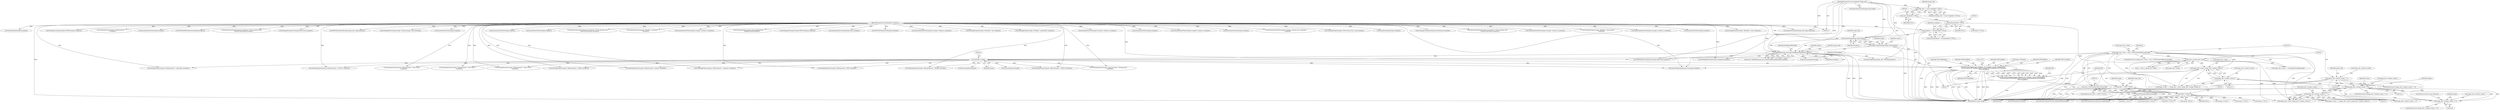 digraph "0_ImageMagick_6e48aa92ff4e6e95424300ecd52a9ea453c19c60@pointer" {
"1001394" [label="(Call,image_info->scene+image_info->number_scenes-1)"];
"1000265" [label="(Call,image_info->scene < (size_t) TIFFNumberOfDirectories(tiff))"];
"1000269" [label="(Call,(size_t) TIFFNumberOfDirectories(tiff))"];
"1000271" [label="(Call,TIFFNumberOfDirectories(tiff))"];
"1000243" [label="(Call,tiff == (TIFF *) NULL)"];
"1000225" [label="(Call,tiff=TIFFClientOpen(image->filename,\"rb\",(thandle_t) image,TIFFReadBlob,\n    TIFFWriteBlob,TIFFSeekBlob,TIFFCloseBlob,TIFFGetBlobSize,TIFFMapBlob,\n    TIFFUnmapBlob))"];
"1000227" [label="(Call,TIFFClientOpen(image->filename,\"rb\",(thandle_t) image,TIFFReadBlob,\n    TIFFWriteBlob,TIFFSeekBlob,TIFFCloseBlob,TIFFGetBlobSize,TIFFMapBlob,\n    TIFFUnmapBlob))"];
"1000232" [label="(Call,(thandle_t) image)"];
"1000202" [label="(Call,OpenBlob(image_info,image,ReadBinaryBlobMode,exception))"];
"1000197" [label="(Call,AcquireImage(image_info,exception))"];
"1000157" [label="(Call,image_info != (const ImageInfo *) NULL)"];
"1000117" [label="(MethodParameterIn,const ImageInfo *image_info)"];
"1000159" [label="(Call,(const ImageInfo *) NULL)"];
"1000184" [label="(Call,exception != (ExceptionInfo *) NULL)"];
"1000118" [label="(MethodParameterIn,ExceptionInfo *exception)"];
"1000186" [label="(Call,(ExceptionInfo *) NULL)"];
"1000195" [label="(Call,image=AcquireImage(image_info,exception))"];
"1000245" [label="(Call,(TIFF *) NULL)"];
"1000280" [label="(Call,(ssize_t) image_info->scene)"];
"1001398" [label="(Call,image_info->number_scenes-1)"];
"1001384" [label="(Call,image_info->number_scenes != 0)"];
"1000258" [label="(Call,image_info->number_scenes != 0)"];
"1003390" [label="(Call,image_info->number_scenes-1)"];
"1003376" [label="(Call,image_info->number_scenes != 0)"];
"1000227" [label="(Call,TIFFClientOpen(image->filename,\"rb\",(thandle_t) image,TIFFReadBlob,\n    TIFFWriteBlob,TIFFSeekBlob,TIFFCloseBlob,TIFFGetBlobSize,TIFFMapBlob,\n    TIFFUnmapBlob))"];
"1000204" [label="(Identifier,image)"];
"1000241" [label="(Identifier,TIFFUnmapBlob)"];
"1001383" [label="(ControlStructure,if (image_info->number_scenes != 0))"];
"1000226" [label="(Identifier,tiff)"];
"1001404" [label="(ControlStructure,goto next_tiff_frame;)"];
"1003377" [label="(Call,image_info->number_scenes)"];
"1000544" [label="(Call,SetImageProperty(image,\"tiff:photometric\",\"separated\",exception))"];
"1000727" [label="(Call,SetImageColorspace(image,CMYKColorspace,exception))"];
"1000118" [label="(MethodParameterIn,ExceptionInfo *exception)"];
"1000203" [label="(Identifier,image_info)"];
"1000623" [label="(Call,GetImageProperty(image,\"tiff:photometric\",\n          exception))"];
"1000264" [label="(ControlStructure,if (image_info->scene < (size_t) TIFFNumberOfDirectories(tiff)))"];
"1002126" [label="(Call,SyncAuthenticPixels(image,exception))"];
"1000760" [label="(Call,TIFFGetEXIFProperties(tiff,image,exception))"];
"1002115" [label="(Call,ImportQuantumPixels(image,(CacheView *) NULL,quantum_info,\n            quantum_type,pixels,exception))"];
"1002746" [label="(Call,SetImageStorageClass(image,DirectClass,exception))"];
"1000484" [label="(Call,SetImageProperty(image,\"tiff:photometric\",\"palette\",exception))"];
"1000257" [label="(ControlStructure,if (image_info->number_scenes != 0))"];
"1000250" [label="(Identifier,image)"];
"1000272" [label="(Identifier,tiff)"];
"1000183" [label="(Call,assert(exception != (ExceptionInfo *) NULL))"];
"1000739" [label="(Call,TIFFGetProfiles(tiff,image,image_info->ping,exception))"];
"1000201" [label="(Identifier,status)"];
"1001149" [label="(Call,(QuantumInfo *) NULL)"];
"1001407" [label="(Call,SetImageExtent(image,image->columns,image->rows,exception))"];
"1002500" [label="(Call,SyncAuthenticPixels(image,exception))"];
"1000260" [label="(Identifier,image_info)"];
"1003457" [label="(Call,TIFFReadPhotoshopLayers(image,image_info,exception))"];
"1000312" [label="(Call,AcquireNextImage(image_info,image,exception))"];
"1000225" [label="(Call,tiff=TIFFClientOpen(image->filename,\"rb\",(thandle_t) image,TIFFReadBlob,\n    TIFFWriteBlob,TIFFSeekBlob,TIFFCloseBlob,TIFFGetBlobSize,TIFFMapBlob,\n    TIFFUnmapBlob))"];
"1000355" [label="(Call,TIFFGetField(tiff,TIFFTAG_IMAGEWIDTH,&width))"];
"1000188" [label="(Identifier,NULL)"];
"1000222" [label="(Call,SetMagickThreadValue(tiff_exception,exception))"];
"1001384" [label="(Call,image_info->number_scenes != 0)"];
"1000185" [label="(Identifier,exception)"];
"1000199" [label="(Identifier,exception)"];
"1000752" [label="(Call,GetImageOption(image_info,\"tiff:exif-properties\"))"];
"1000258" [label="(Call,image_info->number_scenes != 0)"];
"1001390" [label="(Call,image->scene >= (image_info->scene+image_info->number_scenes-1))"];
"1000564" [label="(Call,SetImageProperty(image,\"tiff:photometric\",\"unknown\",exception))"];
"1000265" [label="(Call,image_info->scene < (size_t) TIFFNumberOfDirectories(tiff))"];
"1000524" [label="(Call,SetImageProperty(image,\"tiff:photometric\",\"LOGLUV\",exception))"];
"1001925" [label="(Call,SyncAuthenticPixels(image,exception))"];
"1002685" [label="(Call,SyncAuthenticPixels(image,exception))"];
"1003469" [label="(Call,image_info->scene >= GetImageListLength(image))"];
"1000119" [label="(Block,)"];
"1003394" [label="(Literal,1)"];
"1000159" [label="(Call,(const ImageInfo *) NULL)"];
"1000198" [label="(Identifier,image_info)"];
"1000217" [label="(Call,(Image *) NULL)"];
"1000157" [label="(Call,image_info != (const ImageInfo *) NULL)"];
"1000554" [label="(Call,SetImageProperty(image,\"tiff:photometric\",\"YCBCR\",exception))"];
"1000909" [label="(Call,(float *) NULL)"];
"1000259" [label="(Call,image_info->number_scenes)"];
"1003410" [label="(Call,AcquireNextImage(image_info,image,exception))"];
"1000117" [label="(MethodParameterIn,const ImageInfo *image_info)"];
"1001395" [label="(Call,image_info->scene)"];
"1001914" [label="(Call,ImportQuantumPixels(image,(CacheView *) NULL,quantum_info,\n            quantum_type,pixels,exception))"];
"1000235" [label="(Identifier,TIFFReadBlob)"];
"1000306" [label="(Call,DestroyImageList(image))"];
"1000245" [label="(Call,(TIFF *) NULL)"];
"1001398" [label="(Call,image_info->number_scenes-1)"];
"1000242" [label="(ControlStructure,if (tiff == (TIFF *) NULL))"];
"1001575" [label="(Call,SetImageProperty(image,\"tiff:alpha\",\"associated\",\n                  exception))"];
"1000282" [label="(Call,image_info->scene)"];
"1000228" [label="(Call,image->filename)"];
"1003481" [label="(Call,(Image *)NULL)"];
"1000232" [label="(Call,(thandle_t) image)"];
"1003391" [label="(Call,image_info->number_scenes)"];
"1001392" [label="(Identifier,image)"];
"1003384" [label="(Identifier,image)"];
"1003386" [label="(Call,image_info->scene+image_info->number_scenes-1)"];
"1003487" [label="(MethodReturn,static Image *)"];
"1003202" [label="(Call,QueueAuthenticPixels(image,0,y,image->columns,1,exception))"];
"1000474" [label="(Call,SetImageProperty(image,\"tiff:photometric\",\"min-is-white\",\n          exception))"];
"1003380" [label="(Literal,0)"];
"1001388" [label="(Literal,0)"];
"1000161" [label="(Identifier,NULL)"];
"1001092" [label="(Call,SetImageProperty(image,\"jpeg:sampling-factor\",\n                 sampling_factor,exception))"];
"1000452" [label="(Call,SetImageProperty(image,\"quantum:format\",\"floating-point\",\n        exception))"];
"1000267" [label="(Identifier,image_info)"];
"1000254" [label="(Call,(Image *) NULL)"];
"1000719" [label="(Call,SetImageColorspace(image,GRAYColorspace,exception))"];
"1001425" [label="(Call,AcquireQuantumInfo(image_info,image))"];
"1000200" [label="(Call,status=OpenBlob(image_info,image,ReadBinaryBlobMode,exception))"];
"1000186" [label="(Call,(ExceptionInfo *) NULL)"];
"1000184" [label="(Call,exception != (ExceptionInfo *) NULL)"];
"1000309" [label="(Call,(Image *) NULL)"];
"1000195" [label="(Call,image=AcquireImage(image_info,exception))"];
"1000342" [label="(Literal,0)"];
"1001176" [label="(Call,AcquireImageColormap(image,colors,exception))"];
"1000534" [label="(Call,SetImageProperty(image,\"tiff:photometric\",\"MASK\",exception))"];
"1000746" [label="(Call,TIFFGetProperties(tiff,image,exception))"];
"1000292" [label="(Call,TIFFReadDirectory(tiff))"];
"1002379" [label="(Call,QueueAuthenticPixels(image,0,y,image->columns,1,exception))"];
"1000269" [label="(Call,(size_t) TIFFNumberOfDirectories(tiff))"];
"1000266" [label="(Call,image_info->scene)"];
"1000240" [label="(Identifier,TIFFMapBlob)"];
"1003397" [label="(Identifier,status)"];
"1000234" [label="(Identifier,image)"];
"1001402" [label="(Literal,1)"];
"1000197" [label="(Call,AcquireImage(image_info,exception))"];
"1000687" [label="(Call,SetImageProperty(image,\"tiff:endian\",\"lsb\",exception))"];
"1000244" [label="(Identifier,tiff)"];
"1001524" [label="(Call,SetImageProperty(image,\"tiff:alpha\",\"unspecified\",exception))"];
"1002207" [label="(Call,GetAuthenticPixels(image,0,y,image->columns,1,exception))"];
"1001394" [label="(Call,image_info->scene+image_info->number_scenes-1)"];
"1000494" [label="(Call,SetImageProperty(image,\"tiff:photometric\",\"RGB\",exception))"];
"1000158" [label="(Identifier,image_info)"];
"1000196" [label="(Identifier,image)"];
"1000271" [label="(Call,TIFFNumberOfDirectories(tiff))"];
"1000238" [label="(Identifier,TIFFCloseBlob)"];
"1002304" [label="(Call,SyncAuthenticPixels(image,exception))"];
"1003375" [label="(ControlStructure,if (image_info->number_scenes != 0))"];
"1002097" [label="(Call,QueueAuthenticPixels(image,0,y,image->columns,1,exception))"];
"1000276" [label="(Identifier,i)"];
"1003292" [label="(Call,SyncAuthenticPixels(image,exception))"];
"1000320" [label="(Call,(Image *) NULL)"];
"1000262" [label="(Literal,0)"];
"1002837" [label="(Call,QueueAuthenticPixels(image,0,y,image->columns,rows_remaining,\n            exception))"];
"1000464" [label="(Call,SetImageProperty(image,\"tiff:photometric\",\"min-is-black\",\n          exception))"];
"1000239" [label="(Identifier,TIFFGetBlobSize)"];
"1000156" [label="(Call,assert(image_info != (const ImageInfo *) NULL))"];
"1000280" [label="(Call,(ssize_t) image_info->scene)"];
"1001621" [label="(Call,SetImageProperty(image,\"tiff:rows-per-strip\",value,exception))"];
"1003390" [label="(Call,image_info->number_scenes-1)"];
"1000348" [label="(Call,TIFFPrintDirectory(tiff,stdout,MagickFalse))"];
"1001399" [label="(Call,image_info->number_scenes)"];
"1003462" [label="(Call,image_info->number_scenes != 0)"];
"1003345" [label="(Call,DecodeLabImage(image,exception))"];
"1000247" [label="(Identifier,NULL)"];
"1003376" [label="(Call,image_info->number_scenes != 0)"];
"1000514" [label="(Call,SetImageProperty(image,\"tiff:photometric\",\"CIE Log2(L)\",\n          exception))"];
"1000251" [label="(Call,DestroyImageList(image))"];
"1000214" [label="(Call,DestroyImageList(image))"];
"1000205" [label="(Identifier,ReadBinaryBlobMode)"];
"1000236" [label="(Identifier,TIFFWriteBlob)"];
"1000735" [label="(Call,SetImageColorspace(image,LabColorspace,exception))"];
"1002293" [label="(Call,ImportQuantumPixels(image,(CacheView *) NULL,quantum_info,\n              quantum_type,pixels,exception))"];
"1000947" [label="(Call,(float *) NULL)"];
"1002560" [label="(Call,QueueAuthenticPixels(image,0,y,image->columns,1,exception))"];
"1000231" [label="(Literal,\"rb\")"];
"1003382" [label="(Call,image->scene >= (image_info->scene+image_info->number_scenes-1))"];
"1000237" [label="(Identifier,TIFFSeekBlob)"];
"1000206" [label="(Identifier,exception)"];
"1001589" [label="(Call,SetImageProperty(image,\"tiff:alpha\",\"unassociated\",\n                  exception))"];
"1001896" [label="(Call,QueueAuthenticPixels(image,0,y,image->columns,1,exception))"];
"1000243" [label="(Call,tiff == (TIFF *) NULL)"];
"1003059" [label="(Call,SyncAuthenticPixels(image,exception))"];
"1000504" [label="(Call,SetImageProperty(image,\"tiff:photometric\",\"CIELAB\",exception))"];
"1000701" [label="(Call,SetImageProperty(image,\"tiff:endian\",\"msb\",exception))"];
"1001373" [label="(Call,GetImageDepth(image,exception))"];
"1001385" [label="(Call,image_info->number_scenes)"];
"1000278" [label="(Call,i < (ssize_t) image_info->scene)"];
"1000202" [label="(Call,OpenBlob(image_info,image,ReadBinaryBlobMode,exception))"];
"1001394" -> "1001390"  [label="AST: "];
"1001394" -> "1001398"  [label="CFG: "];
"1001395" -> "1001394"  [label="AST: "];
"1001398" -> "1001394"  [label="AST: "];
"1001390" -> "1001394"  [label="CFG: "];
"1001394" -> "1003487"  [label="DDG: "];
"1001394" -> "1003487"  [label="DDG: "];
"1000265" -> "1001394"  [label="DDG: "];
"1000280" -> "1001394"  [label="DDG: "];
"1001398" -> "1001394"  [label="DDG: "];
"1001398" -> "1001394"  [label="DDG: "];
"1000265" -> "1000264"  [label="AST: "];
"1000265" -> "1000269"  [label="CFG: "];
"1000266" -> "1000265"  [label="AST: "];
"1000269" -> "1000265"  [label="AST: "];
"1000276" -> "1000265"  [label="CFG: "];
"1000342" -> "1000265"  [label="CFG: "];
"1000265" -> "1003487"  [label="DDG: "];
"1000265" -> "1003487"  [label="DDG: "];
"1000265" -> "1003487"  [label="DDG: "];
"1000269" -> "1000265"  [label="DDG: "];
"1000265" -> "1000280"  [label="DDG: "];
"1000265" -> "1001390"  [label="DDG: "];
"1000265" -> "1003382"  [label="DDG: "];
"1000265" -> "1003386"  [label="DDG: "];
"1000265" -> "1003469"  [label="DDG: "];
"1000269" -> "1000271"  [label="CFG: "];
"1000270" -> "1000269"  [label="AST: "];
"1000271" -> "1000269"  [label="AST: "];
"1000269" -> "1003487"  [label="DDG: "];
"1000271" -> "1000269"  [label="DDG: "];
"1000271" -> "1000272"  [label="CFG: "];
"1000272" -> "1000271"  [label="AST: "];
"1000243" -> "1000271"  [label="DDG: "];
"1000271" -> "1000292"  [label="DDG: "];
"1000271" -> "1000348"  [label="DDG: "];
"1000271" -> "1000355"  [label="DDG: "];
"1000243" -> "1000242"  [label="AST: "];
"1000243" -> "1000245"  [label="CFG: "];
"1000244" -> "1000243"  [label="AST: "];
"1000245" -> "1000243"  [label="AST: "];
"1000250" -> "1000243"  [label="CFG: "];
"1000260" -> "1000243"  [label="CFG: "];
"1000243" -> "1003487"  [label="DDG: "];
"1000243" -> "1003487"  [label="DDG: "];
"1000243" -> "1003487"  [label="DDG: "];
"1000225" -> "1000243"  [label="DDG: "];
"1000245" -> "1000243"  [label="DDG: "];
"1000243" -> "1000348"  [label="DDG: "];
"1000243" -> "1000355"  [label="DDG: "];
"1000225" -> "1000119"  [label="AST: "];
"1000225" -> "1000227"  [label="CFG: "];
"1000226" -> "1000225"  [label="AST: "];
"1000227" -> "1000225"  [label="AST: "];
"1000244" -> "1000225"  [label="CFG: "];
"1000225" -> "1003487"  [label="DDG: "];
"1000227" -> "1000225"  [label="DDG: "];
"1000227" -> "1000225"  [label="DDG: "];
"1000227" -> "1000225"  [label="DDG: "];
"1000227" -> "1000225"  [label="DDG: "];
"1000227" -> "1000225"  [label="DDG: "];
"1000227" -> "1000225"  [label="DDG: "];
"1000227" -> "1000225"  [label="DDG: "];
"1000227" -> "1000225"  [label="DDG: "];
"1000227" -> "1000225"  [label="DDG: "];
"1000227" -> "1000225"  [label="DDG: "];
"1000227" -> "1000241"  [label="CFG: "];
"1000228" -> "1000227"  [label="AST: "];
"1000231" -> "1000227"  [label="AST: "];
"1000232" -> "1000227"  [label="AST: "];
"1000235" -> "1000227"  [label="AST: "];
"1000236" -> "1000227"  [label="AST: "];
"1000237" -> "1000227"  [label="AST: "];
"1000238" -> "1000227"  [label="AST: "];
"1000239" -> "1000227"  [label="AST: "];
"1000240" -> "1000227"  [label="AST: "];
"1000241" -> "1000227"  [label="AST: "];
"1000227" -> "1003487"  [label="DDG: "];
"1000227" -> "1003487"  [label="DDG: "];
"1000227" -> "1003487"  [label="DDG: "];
"1000227" -> "1003487"  [label="DDG: "];
"1000227" -> "1003487"  [label="DDG: "];
"1000227" -> "1003487"  [label="DDG: "];
"1000227" -> "1003487"  [label="DDG: "];
"1000227" -> "1003487"  [label="DDG: "];
"1000227" -> "1003487"  [label="DDG: "];
"1000232" -> "1000227"  [label="DDG: "];
"1000232" -> "1000234"  [label="CFG: "];
"1000233" -> "1000232"  [label="AST: "];
"1000234" -> "1000232"  [label="AST: "];
"1000235" -> "1000232"  [label="CFG: "];
"1000202" -> "1000232"  [label="DDG: "];
"1000232" -> "1000251"  [label="DDG: "];
"1000232" -> "1000306"  [label="DDG: "];
"1000232" -> "1000312"  [label="DDG: "];
"1000232" -> "1000452"  [label="DDG: "];
"1000232" -> "1000464"  [label="DDG: "];
"1000232" -> "1000474"  [label="DDG: "];
"1000232" -> "1000484"  [label="DDG: "];
"1000232" -> "1000494"  [label="DDG: "];
"1000232" -> "1000504"  [label="DDG: "];
"1000232" -> "1000514"  [label="DDG: "];
"1000232" -> "1000524"  [label="DDG: "];
"1000232" -> "1000534"  [label="DDG: "];
"1000232" -> "1000544"  [label="DDG: "];
"1000232" -> "1000554"  [label="DDG: "];
"1000232" -> "1000564"  [label="DDG: "];
"1000202" -> "1000200"  [label="AST: "];
"1000202" -> "1000206"  [label="CFG: "];
"1000203" -> "1000202"  [label="AST: "];
"1000204" -> "1000202"  [label="AST: "];
"1000205" -> "1000202"  [label="AST: "];
"1000206" -> "1000202"  [label="AST: "];
"1000200" -> "1000202"  [label="CFG: "];
"1000202" -> "1003487"  [label="DDG: "];
"1000202" -> "1003487"  [label="DDG: "];
"1000202" -> "1003487"  [label="DDG: "];
"1000202" -> "1000200"  [label="DDG: "];
"1000202" -> "1000200"  [label="DDG: "];
"1000202" -> "1000200"  [label="DDG: "];
"1000202" -> "1000200"  [label="DDG: "];
"1000197" -> "1000202"  [label="DDG: "];
"1000197" -> "1000202"  [label="DDG: "];
"1000117" -> "1000202"  [label="DDG: "];
"1000195" -> "1000202"  [label="DDG: "];
"1000118" -> "1000202"  [label="DDG: "];
"1000202" -> "1000214"  [label="DDG: "];
"1000202" -> "1000222"  [label="DDG: "];
"1000202" -> "1000312"  [label="DDG: "];
"1000202" -> "1000752"  [label="DDG: "];
"1000202" -> "1003457"  [label="DDG: "];
"1000197" -> "1000195"  [label="AST: "];
"1000197" -> "1000199"  [label="CFG: "];
"1000198" -> "1000197"  [label="AST: "];
"1000199" -> "1000197"  [label="AST: "];
"1000195" -> "1000197"  [label="CFG: "];
"1000197" -> "1000195"  [label="DDG: "];
"1000197" -> "1000195"  [label="DDG: "];
"1000157" -> "1000197"  [label="DDG: "];
"1000117" -> "1000197"  [label="DDG: "];
"1000184" -> "1000197"  [label="DDG: "];
"1000118" -> "1000197"  [label="DDG: "];
"1000157" -> "1000156"  [label="AST: "];
"1000157" -> "1000159"  [label="CFG: "];
"1000158" -> "1000157"  [label="AST: "];
"1000159" -> "1000157"  [label="AST: "];
"1000156" -> "1000157"  [label="CFG: "];
"1000157" -> "1003487"  [label="DDG: "];
"1000157" -> "1000156"  [label="DDG: "];
"1000157" -> "1000156"  [label="DDG: "];
"1000117" -> "1000157"  [label="DDG: "];
"1000159" -> "1000157"  [label="DDG: "];
"1000117" -> "1000116"  [label="AST: "];
"1000117" -> "1003487"  [label="DDG: "];
"1000117" -> "1000312"  [label="DDG: "];
"1000117" -> "1000752"  [label="DDG: "];
"1000117" -> "1001425"  [label="DDG: "];
"1000117" -> "1003410"  [label="DDG: "];
"1000117" -> "1003457"  [label="DDG: "];
"1000159" -> "1000161"  [label="CFG: "];
"1000160" -> "1000159"  [label="AST: "];
"1000161" -> "1000159"  [label="AST: "];
"1000159" -> "1000186"  [label="DDG: "];
"1000184" -> "1000183"  [label="AST: "];
"1000184" -> "1000186"  [label="CFG: "];
"1000185" -> "1000184"  [label="AST: "];
"1000186" -> "1000184"  [label="AST: "];
"1000183" -> "1000184"  [label="CFG: "];
"1000184" -> "1003487"  [label="DDG: "];
"1000184" -> "1000183"  [label="DDG: "];
"1000184" -> "1000183"  [label="DDG: "];
"1000118" -> "1000184"  [label="DDG: "];
"1000186" -> "1000184"  [label="DDG: "];
"1000118" -> "1000116"  [label="AST: "];
"1000118" -> "1003487"  [label="DDG: "];
"1000118" -> "1000222"  [label="DDG: "];
"1000118" -> "1000312"  [label="DDG: "];
"1000118" -> "1000452"  [label="DDG: "];
"1000118" -> "1000464"  [label="DDG: "];
"1000118" -> "1000474"  [label="DDG: "];
"1000118" -> "1000484"  [label="DDG: "];
"1000118" -> "1000494"  [label="DDG: "];
"1000118" -> "1000504"  [label="DDG: "];
"1000118" -> "1000514"  [label="DDG: "];
"1000118" -> "1000524"  [label="DDG: "];
"1000118" -> "1000534"  [label="DDG: "];
"1000118" -> "1000544"  [label="DDG: "];
"1000118" -> "1000554"  [label="DDG: "];
"1000118" -> "1000564"  [label="DDG: "];
"1000118" -> "1000623"  [label="DDG: "];
"1000118" -> "1000687"  [label="DDG: "];
"1000118" -> "1000701"  [label="DDG: "];
"1000118" -> "1000719"  [label="DDG: "];
"1000118" -> "1000727"  [label="DDG: "];
"1000118" -> "1000735"  [label="DDG: "];
"1000118" -> "1000739"  [label="DDG: "];
"1000118" -> "1000746"  [label="DDG: "];
"1000118" -> "1000760"  [label="DDG: "];
"1000118" -> "1001092"  [label="DDG: "];
"1000118" -> "1001176"  [label="DDG: "];
"1000118" -> "1001373"  [label="DDG: "];
"1000118" -> "1001407"  [label="DDG: "];
"1000118" -> "1001524"  [label="DDG: "];
"1000118" -> "1001575"  [label="DDG: "];
"1000118" -> "1001589"  [label="DDG: "];
"1000118" -> "1001621"  [label="DDG: "];
"1000118" -> "1001896"  [label="DDG: "];
"1000118" -> "1001914"  [label="DDG: "];
"1000118" -> "1001925"  [label="DDG: "];
"1000118" -> "1002097"  [label="DDG: "];
"1000118" -> "1002115"  [label="DDG: "];
"1000118" -> "1002126"  [label="DDG: "];
"1000118" -> "1002207"  [label="DDG: "];
"1000118" -> "1002293"  [label="DDG: "];
"1000118" -> "1002304"  [label="DDG: "];
"1000118" -> "1002379"  [label="DDG: "];
"1000118" -> "1002500"  [label="DDG: "];
"1000118" -> "1002560"  [label="DDG: "];
"1000118" -> "1002685"  [label="DDG: "];
"1000118" -> "1002746"  [label="DDG: "];
"1000118" -> "1002837"  [label="DDG: "];
"1000118" -> "1003059"  [label="DDG: "];
"1000118" -> "1003202"  [label="DDG: "];
"1000118" -> "1003292"  [label="DDG: "];
"1000118" -> "1003345"  [label="DDG: "];
"1000118" -> "1003410"  [label="DDG: "];
"1000118" -> "1003457"  [label="DDG: "];
"1000186" -> "1000188"  [label="CFG: "];
"1000187" -> "1000186"  [label="AST: "];
"1000188" -> "1000186"  [label="AST: "];
"1000186" -> "1000217"  [label="DDG: "];
"1000186" -> "1000245"  [label="DDG: "];
"1000195" -> "1000119"  [label="AST: "];
"1000196" -> "1000195"  [label="AST: "];
"1000201" -> "1000195"  [label="CFG: "];
"1000195" -> "1003487"  [label="DDG: "];
"1000245" -> "1000247"  [label="CFG: "];
"1000246" -> "1000245"  [label="AST: "];
"1000247" -> "1000245"  [label="AST: "];
"1000245" -> "1003487"  [label="DDG: "];
"1000245" -> "1000254"  [label="DDG: "];
"1000245" -> "1000309"  [label="DDG: "];
"1000245" -> "1000320"  [label="DDG: "];
"1000245" -> "1000909"  [label="DDG: "];
"1000245" -> "1000947"  [label="DDG: "];
"1000245" -> "1001149"  [label="DDG: "];
"1000245" -> "1003481"  [label="DDG: "];
"1000280" -> "1000278"  [label="AST: "];
"1000280" -> "1000282"  [label="CFG: "];
"1000281" -> "1000280"  [label="AST: "];
"1000282" -> "1000280"  [label="AST: "];
"1000278" -> "1000280"  [label="CFG: "];
"1000280" -> "1003487"  [label="DDG: "];
"1000280" -> "1000278"  [label="DDG: "];
"1000280" -> "1001390"  [label="DDG: "];
"1000280" -> "1003382"  [label="DDG: "];
"1000280" -> "1003386"  [label="DDG: "];
"1000280" -> "1003469"  [label="DDG: "];
"1001398" -> "1001402"  [label="CFG: "];
"1001399" -> "1001398"  [label="AST: "];
"1001402" -> "1001398"  [label="AST: "];
"1001398" -> "1001390"  [label="DDG: "];
"1001398" -> "1001390"  [label="DDG: "];
"1001384" -> "1001398"  [label="DDG: "];
"1001398" -> "1003376"  [label="DDG: "];
"1001398" -> "1003462"  [label="DDG: "];
"1001384" -> "1001383"  [label="AST: "];
"1001384" -> "1001388"  [label="CFG: "];
"1001385" -> "1001384"  [label="AST: "];
"1001388" -> "1001384"  [label="AST: "];
"1001392" -> "1001384"  [label="CFG: "];
"1001404" -> "1001384"  [label="CFG: "];
"1000258" -> "1001384"  [label="DDG: "];
"1003390" -> "1001384"  [label="DDG: "];
"1003376" -> "1001384"  [label="DDG: "];
"1001384" -> "1003376"  [label="DDG: "];
"1000258" -> "1000257"  [label="AST: "];
"1000258" -> "1000262"  [label="CFG: "];
"1000259" -> "1000258"  [label="AST: "];
"1000262" -> "1000258"  [label="AST: "];
"1000267" -> "1000258"  [label="CFG: "];
"1000342" -> "1000258"  [label="CFG: "];
"1000258" -> "1003487"  [label="DDG: "];
"1000258" -> "1003487"  [label="DDG: "];
"1000258" -> "1003376"  [label="DDG: "];
"1000258" -> "1003462"  [label="DDG: "];
"1003390" -> "1003386"  [label="AST: "];
"1003390" -> "1003394"  [label="CFG: "];
"1003391" -> "1003390"  [label="AST: "];
"1003394" -> "1003390"  [label="AST: "];
"1003386" -> "1003390"  [label="CFG: "];
"1003390" -> "1003487"  [label="DDG: "];
"1003390" -> "1003376"  [label="DDG: "];
"1003390" -> "1003382"  [label="DDG: "];
"1003390" -> "1003382"  [label="DDG: "];
"1003390" -> "1003386"  [label="DDG: "];
"1003390" -> "1003386"  [label="DDG: "];
"1003376" -> "1003390"  [label="DDG: "];
"1003390" -> "1003462"  [label="DDG: "];
"1003376" -> "1003375"  [label="AST: "];
"1003376" -> "1003380"  [label="CFG: "];
"1003377" -> "1003376"  [label="AST: "];
"1003380" -> "1003376"  [label="AST: "];
"1003384" -> "1003376"  [label="CFG: "];
"1003397" -> "1003376"  [label="CFG: "];
"1003376" -> "1003487"  [label="DDG: "];
"1003376" -> "1003487"  [label="DDG: "];
"1003376" -> "1003462"  [label="DDG: "];
}
